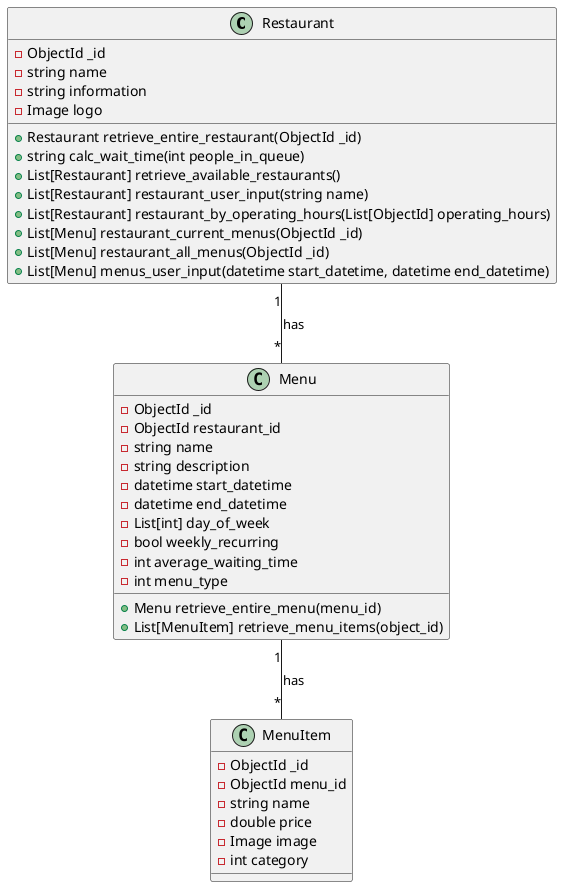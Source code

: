 @startuml
    /'Methods are still up for changes'/
    /' TODO Do restaurants and/or menus need category? '/
    /' TODO Question to ask prof: What does the requirement mean by store?
    Must there be a create function and form/UI for users to insert stall information and menus>?'/

    class Restaurant {
       - ObjectId _id
       - string name
       - string information
       - Image logo
       /' Not sure if need to get related objects as well?'/
       + Restaurant retrieve_entire_restaurant(ObjectId _id) /'Done'/
       /' Calculate waiting time
        The algorithm of calculating estimated waiting time will depend on your own. You
        can observe the time required for particular stall to serve one person and do the
        multiplication with number of people in the line.'/
       + string calc_wait_time(int people_in_queue)
       /' TODO Restaurants retrieved should have currently available menu with menu items  '/
       + List[Restaurant] retrieve_available_restaurants()
       /' TODO Query for restaurants including their menus that matches name '/
       + List[Restaurant] restaurant_user_input(string name) /' Modify restaurant search by menu or menu item? '/
       /' TODO For Objective F (Not sure if this is exactly what they want) '/
       + List[Restaurant] restaurant_by_operating_hours(List[ObjectId] operating_hours)
       /' TODO Retrieve restaurant current menus '/
       + List[Menu] restaurant_current_menus(ObjectId _id)
        /' TODO Retrieve all restaurant menus '/
       + List[Menu] restaurant_all_menus(ObjectId _id)
       /' TODO Menus retrieved should have all related operating hours and menu items '/
       + List[Menu] menus_user_input(datetime start_datetime, datetime end_datetime)
    }

    class Menu {
        - ObjectId _id
        - ObjectId restaurant_id
        - string name
        - string description
        - datetime start_datetime
        - datetime end_datetime
        - List[int] day_of_week
        - bool weekly_recurring
        - int average_waiting_time
        - int menu_type
        + Menu retrieve_entire_menu(menu_id) /'Retrieve menu with all related menu items and operating hours'/
        + List[MenuItem] retrieve_menu_items(object_id) /' Done '/
    }

    class MenuItem {
        - ObjectId _id
        - ObjectId menu_id
        - string name
        - double price
        - Image image
        - int category
    }

    Restaurant "1" -- "*" Menu : has
    Menu "1" -- "*" MenuItem : has

@enduml